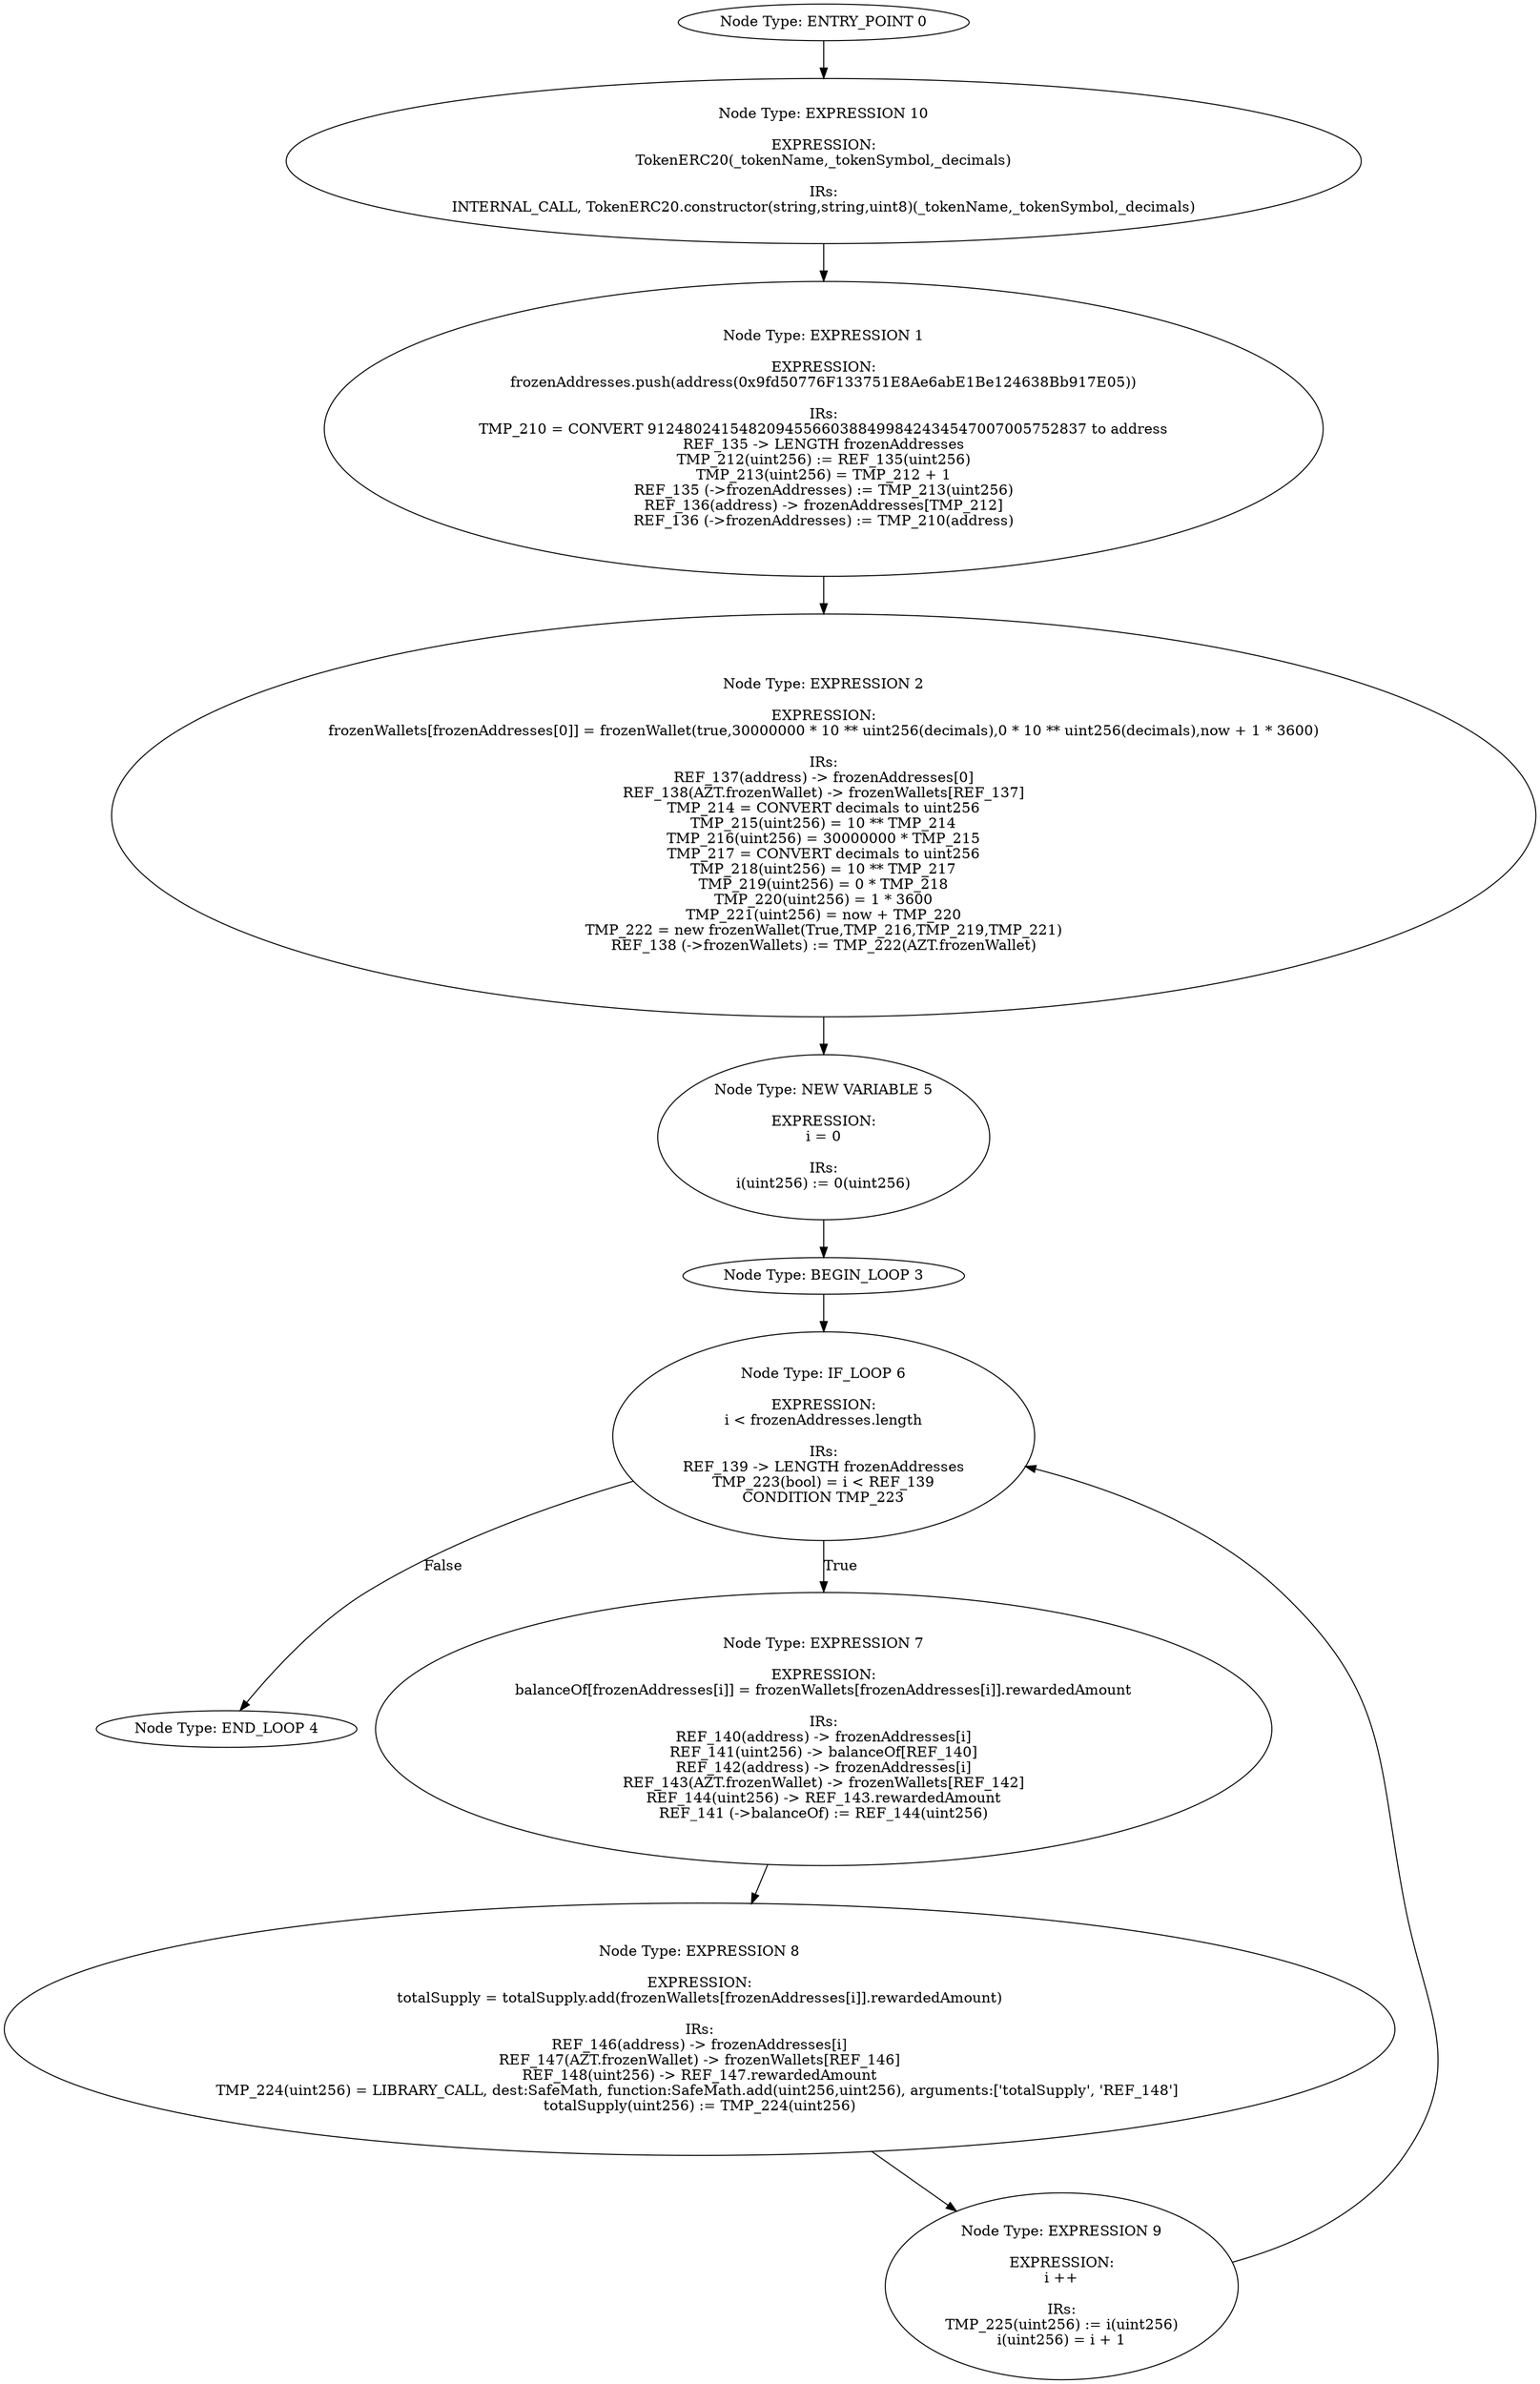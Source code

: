 digraph{
0[label="Node Type: ENTRY_POINT 0
"];
0->10;
1[label="Node Type: EXPRESSION 1

EXPRESSION:
frozenAddresses.push(address(0x9fd50776F133751E8Ae6abE1Be124638Bb917E05))

IRs:
TMP_210 = CONVERT 912480241548209455660388499842434547007005752837 to address
REF_135 -> LENGTH frozenAddresses
TMP_212(uint256) := REF_135(uint256)
TMP_213(uint256) = TMP_212 + 1
REF_135 (->frozenAddresses) := TMP_213(uint256)
REF_136(address) -> frozenAddresses[TMP_212]
REF_136 (->frozenAddresses) := TMP_210(address)"];
1->2;
2[label="Node Type: EXPRESSION 2

EXPRESSION:
frozenWallets[frozenAddresses[0]] = frozenWallet(true,30000000 * 10 ** uint256(decimals),0 * 10 ** uint256(decimals),now + 1 * 3600)

IRs:
REF_137(address) -> frozenAddresses[0]
REF_138(AZT.frozenWallet) -> frozenWallets[REF_137]
TMP_214 = CONVERT decimals to uint256
TMP_215(uint256) = 10 ** TMP_214
TMP_216(uint256) = 30000000 * TMP_215
TMP_217 = CONVERT decimals to uint256
TMP_218(uint256) = 10 ** TMP_217
TMP_219(uint256) = 0 * TMP_218
TMP_220(uint256) = 1 * 3600
TMP_221(uint256) = now + TMP_220
TMP_222 = new frozenWallet(True,TMP_216,TMP_219,TMP_221)
REF_138 (->frozenWallets) := TMP_222(AZT.frozenWallet)"];
2->5;
3[label="Node Type: BEGIN_LOOP 3
"];
3->6;
4[label="Node Type: END_LOOP 4
"];
5[label="Node Type: NEW VARIABLE 5

EXPRESSION:
i = 0

IRs:
i(uint256) := 0(uint256)"];
5->3;
6[label="Node Type: IF_LOOP 6

EXPRESSION:
i < frozenAddresses.length

IRs:
REF_139 -> LENGTH frozenAddresses
TMP_223(bool) = i < REF_139
CONDITION TMP_223"];
6->7[label="True"];
6->4[label="False"];
7[label="Node Type: EXPRESSION 7

EXPRESSION:
balanceOf[frozenAddresses[i]] = frozenWallets[frozenAddresses[i]].rewardedAmount

IRs:
REF_140(address) -> frozenAddresses[i]
REF_141(uint256) -> balanceOf[REF_140]
REF_142(address) -> frozenAddresses[i]
REF_143(AZT.frozenWallet) -> frozenWallets[REF_142]
REF_144(uint256) -> REF_143.rewardedAmount
REF_141 (->balanceOf) := REF_144(uint256)"];
7->8;
8[label="Node Type: EXPRESSION 8

EXPRESSION:
totalSupply = totalSupply.add(frozenWallets[frozenAddresses[i]].rewardedAmount)

IRs:
REF_146(address) -> frozenAddresses[i]
REF_147(AZT.frozenWallet) -> frozenWallets[REF_146]
REF_148(uint256) -> REF_147.rewardedAmount
TMP_224(uint256) = LIBRARY_CALL, dest:SafeMath, function:SafeMath.add(uint256,uint256), arguments:['totalSupply', 'REF_148'] 
totalSupply(uint256) := TMP_224(uint256)"];
8->9;
9[label="Node Type: EXPRESSION 9

EXPRESSION:
i ++

IRs:
TMP_225(uint256) := i(uint256)
i(uint256) = i + 1"];
9->6;
10[label="Node Type: EXPRESSION 10

EXPRESSION:
TokenERC20(_tokenName,_tokenSymbol,_decimals)

IRs:
INTERNAL_CALL, TokenERC20.constructor(string,string,uint8)(_tokenName,_tokenSymbol,_decimals)"];
10->1;
}
